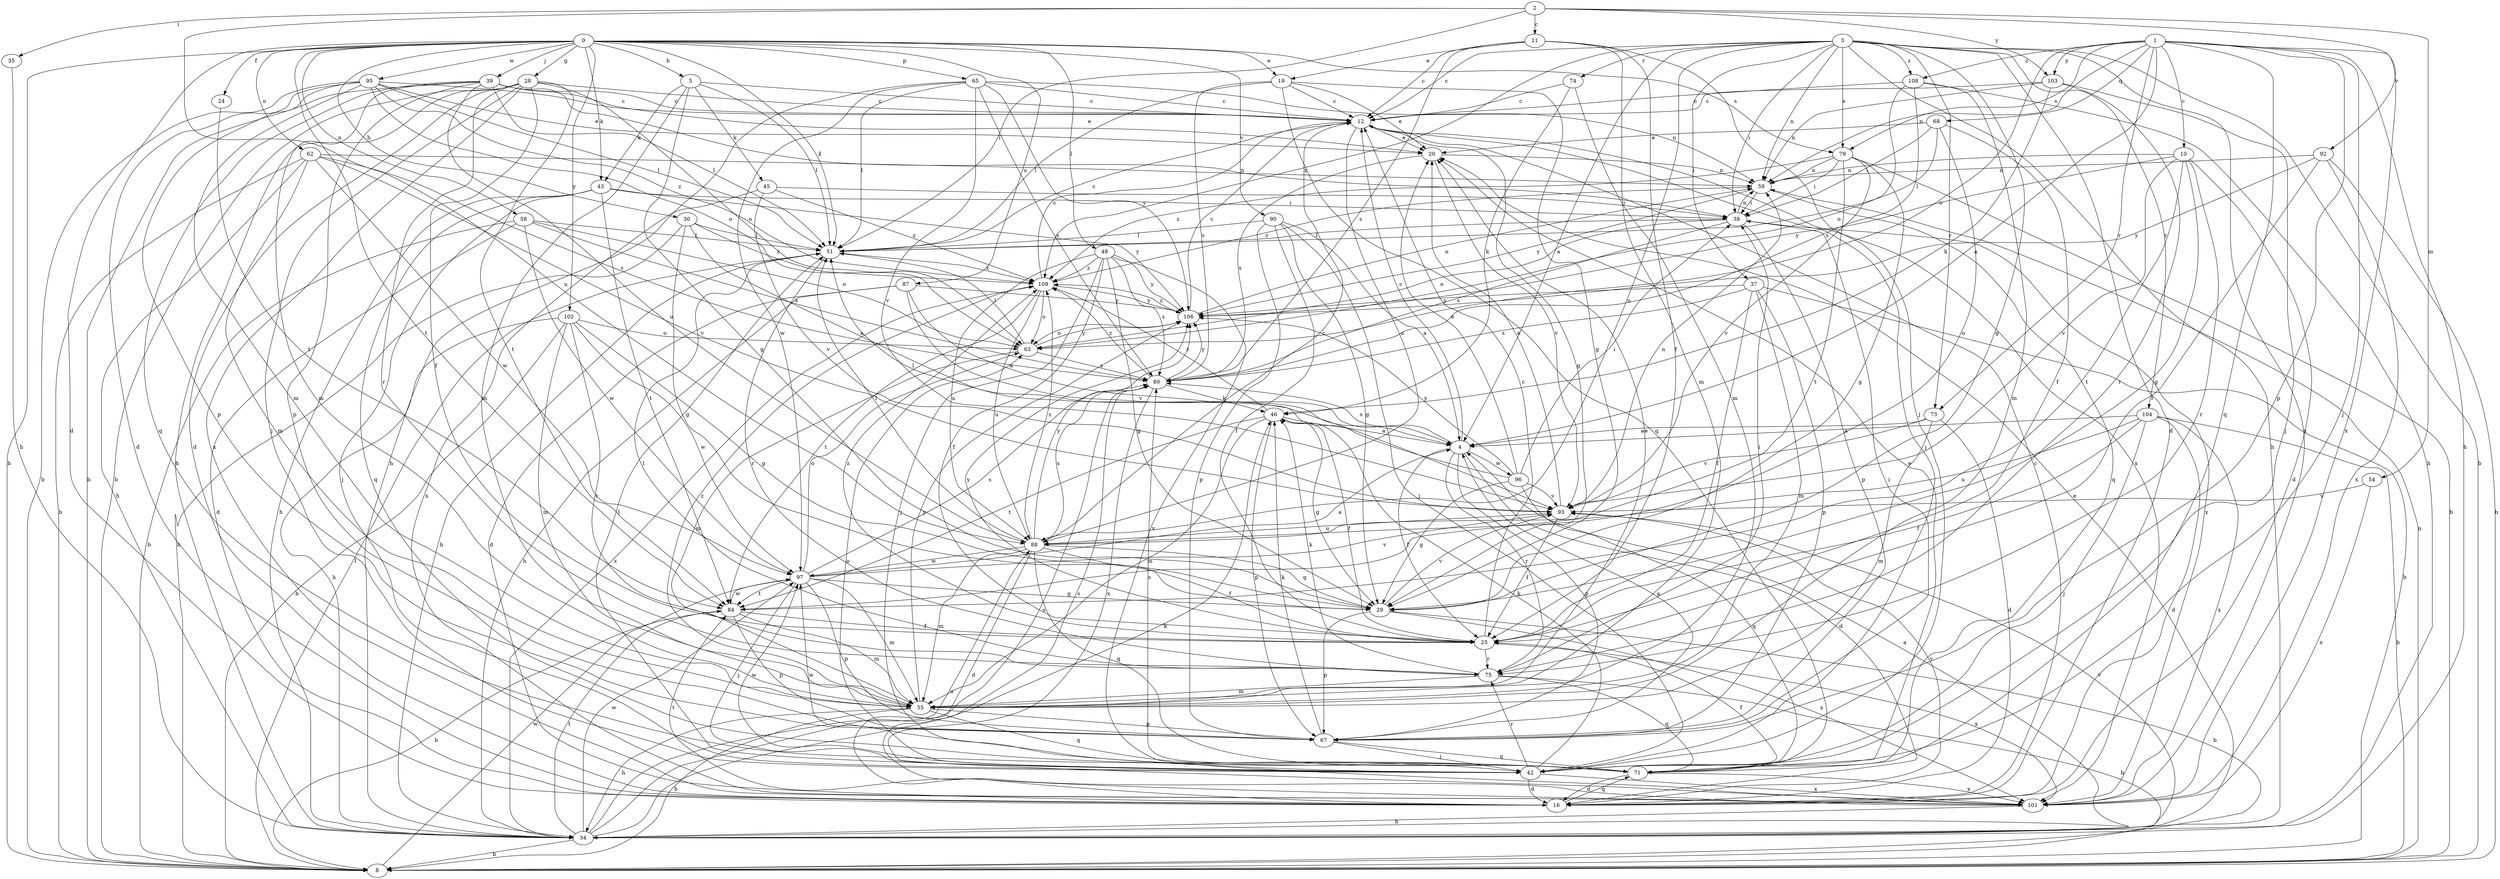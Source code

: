 strict digraph  {
0;
1;
2;
3;
4;
5;
8;
10;
11;
12;
16;
19;
20;
24;
25;
28;
29;
30;
34;
35;
37;
38;
39;
42;
43;
45;
46;
48;
51;
54;
55;
58;
59;
62;
63;
65;
67;
68;
71;
73;
74;
75;
79;
80;
84;
87;
88;
90;
92;
93;
95;
96;
97;
101;
102;
103;
104;
106;
108;
109;
0 -> 5  [label=b];
0 -> 8  [label=b];
0 -> 16  [label=d];
0 -> 19  [label=e];
0 -> 24  [label=f];
0 -> 28  [label=g];
0 -> 30  [label=h];
0 -> 39  [label=j];
0 -> 43  [label=k];
0 -> 48  [label=l];
0 -> 51  [label=l];
0 -> 58  [label=n];
0 -> 62  [label=o];
0 -> 65  [label=p];
0 -> 79  [label=s];
0 -> 84  [label=t];
0 -> 87  [label=u];
0 -> 90  [label=v];
0 -> 95  [label=w];
0 -> 102  [label=y];
1 -> 4  [label=a];
1 -> 10  [label=c];
1 -> 34  [label=h];
1 -> 42  [label=j];
1 -> 59  [label=n];
1 -> 63  [label=o];
1 -> 67  [label=p];
1 -> 68  [label=q];
1 -> 71  [label=q];
1 -> 73  [label=r];
1 -> 79  [label=s];
1 -> 101  [label=x];
1 -> 103  [label=y];
1 -> 108  [label=z];
2 -> 11  [label=c];
2 -> 35  [label=i];
2 -> 51  [label=l];
2 -> 54  [label=m];
2 -> 88  [label=u];
2 -> 92  [label=v];
2 -> 103  [label=y];
3 -> 4  [label=a];
3 -> 8  [label=b];
3 -> 12  [label=c];
3 -> 16  [label=d];
3 -> 29  [label=g];
3 -> 34  [label=h];
3 -> 37  [label=i];
3 -> 38  [label=i];
3 -> 59  [label=n];
3 -> 73  [label=r];
3 -> 74  [label=r];
3 -> 79  [label=s];
3 -> 88  [label=u];
3 -> 101  [label=x];
3 -> 104  [label=y];
3 -> 108  [label=z];
3 -> 109  [label=z];
4 -> 12  [label=c];
4 -> 16  [label=d];
4 -> 25  [label=f];
4 -> 67  [label=p];
4 -> 75  [label=r];
4 -> 80  [label=s];
4 -> 96  [label=w];
5 -> 12  [label=c];
5 -> 29  [label=g];
5 -> 43  [label=k];
5 -> 45  [label=k];
5 -> 51  [label=l];
5 -> 55  [label=m];
8 -> 51  [label=l];
8 -> 59  [label=n];
8 -> 97  [label=w];
10 -> 16  [label=d];
10 -> 29  [label=g];
10 -> 59  [label=n];
10 -> 75  [label=r];
10 -> 84  [label=t];
10 -> 93  [label=v];
10 -> 106  [label=y];
11 -> 12  [label=c];
11 -> 19  [label=e];
11 -> 25  [label=f];
11 -> 42  [label=j];
11 -> 55  [label=m];
11 -> 80  [label=s];
12 -> 20  [label=e];
12 -> 29  [label=g];
12 -> 42  [label=j];
12 -> 88  [label=u];
12 -> 101  [label=x];
16 -> 12  [label=c];
16 -> 71  [label=q];
16 -> 93  [label=v];
19 -> 12  [label=c];
19 -> 20  [label=e];
19 -> 29  [label=g];
19 -> 51  [label=l];
19 -> 71  [label=q];
19 -> 80  [label=s];
20 -> 59  [label=n];
20 -> 80  [label=s];
20 -> 93  [label=v];
24 -> 84  [label=t];
25 -> 12  [label=c];
25 -> 75  [label=r];
25 -> 101  [label=x];
25 -> 106  [label=y];
25 -> 109  [label=z];
28 -> 8  [label=b];
28 -> 12  [label=c];
28 -> 16  [label=d];
28 -> 25  [label=f];
28 -> 34  [label=h];
28 -> 42  [label=j];
28 -> 63  [label=o];
28 -> 75  [label=r];
28 -> 84  [label=t];
28 -> 101  [label=x];
29 -> 8  [label=b];
29 -> 67  [label=p];
29 -> 93  [label=v];
29 -> 101  [label=x];
30 -> 4  [label=a];
30 -> 8  [label=b];
30 -> 29  [label=g];
30 -> 51  [label=l];
30 -> 109  [label=z];
34 -> 4  [label=a];
34 -> 8  [label=b];
34 -> 20  [label=e];
34 -> 46  [label=k];
34 -> 80  [label=s];
34 -> 84  [label=t];
34 -> 88  [label=u];
34 -> 93  [label=v];
34 -> 97  [label=w];
34 -> 109  [label=z];
35 -> 34  [label=h];
37 -> 8  [label=b];
37 -> 25  [label=f];
37 -> 55  [label=m];
37 -> 67  [label=p];
37 -> 80  [label=s];
37 -> 106  [label=y];
38 -> 51  [label=l];
38 -> 59  [label=n];
38 -> 63  [label=o];
38 -> 67  [label=p];
38 -> 80  [label=s];
38 -> 101  [label=x];
39 -> 8  [label=b];
39 -> 12  [label=c];
39 -> 20  [label=e];
39 -> 38  [label=i];
39 -> 51  [label=l];
39 -> 55  [label=m];
39 -> 67  [label=p];
39 -> 71  [label=q];
39 -> 88  [label=u];
42 -> 16  [label=d];
42 -> 46  [label=k];
42 -> 51  [label=l];
42 -> 63  [label=o];
42 -> 75  [label=r];
42 -> 80  [label=s];
42 -> 97  [label=w];
42 -> 101  [label=x];
43 -> 34  [label=h];
43 -> 38  [label=i];
43 -> 42  [label=j];
43 -> 71  [label=q];
43 -> 84  [label=t];
43 -> 106  [label=y];
45 -> 38  [label=i];
45 -> 93  [label=v];
45 -> 101  [label=x];
45 -> 109  [label=z];
46 -> 4  [label=a];
46 -> 25  [label=f];
46 -> 29  [label=g];
46 -> 55  [label=m];
46 -> 67  [label=p];
46 -> 84  [label=t];
46 -> 109  [label=z];
48 -> 25  [label=f];
48 -> 29  [label=g];
48 -> 42  [label=j];
48 -> 80  [label=s];
48 -> 88  [label=u];
48 -> 101  [label=x];
48 -> 106  [label=y];
48 -> 109  [label=z];
51 -> 12  [label=c];
51 -> 34  [label=h];
51 -> 75  [label=r];
51 -> 109  [label=z];
54 -> 93  [label=v];
54 -> 101  [label=x];
55 -> 8  [label=b];
55 -> 20  [label=e];
55 -> 34  [label=h];
55 -> 67  [label=p];
55 -> 71  [label=q];
55 -> 106  [label=y];
55 -> 109  [label=z];
58 -> 8  [label=b];
58 -> 16  [label=d];
58 -> 51  [label=l];
58 -> 63  [label=o];
58 -> 80  [label=s];
58 -> 97  [label=w];
59 -> 38  [label=i];
59 -> 71  [label=q];
59 -> 106  [label=y];
59 -> 109  [label=z];
62 -> 8  [label=b];
62 -> 34  [label=h];
62 -> 55  [label=m];
62 -> 59  [label=n];
62 -> 80  [label=s];
62 -> 93  [label=v];
62 -> 97  [label=w];
63 -> 51  [label=l];
63 -> 55  [label=m];
63 -> 80  [label=s];
63 -> 106  [label=y];
65 -> 12  [label=c];
65 -> 34  [label=h];
65 -> 51  [label=l];
65 -> 59  [label=n];
65 -> 80  [label=s];
65 -> 93  [label=v];
65 -> 97  [label=w];
65 -> 106  [label=y];
67 -> 4  [label=a];
67 -> 38  [label=i];
67 -> 42  [label=j];
67 -> 46  [label=k];
67 -> 71  [label=q];
68 -> 20  [label=e];
68 -> 25  [label=f];
68 -> 38  [label=i];
68 -> 51  [label=l];
68 -> 88  [label=u];
71 -> 16  [label=d];
71 -> 20  [label=e];
71 -> 25  [label=f];
71 -> 97  [label=w];
71 -> 101  [label=x];
73 -> 4  [label=a];
73 -> 16  [label=d];
73 -> 55  [label=m];
73 -> 93  [label=v];
74 -> 12  [label=c];
74 -> 46  [label=k];
74 -> 55  [label=m];
75 -> 8  [label=b];
75 -> 38  [label=i];
75 -> 46  [label=k];
75 -> 51  [label=l];
75 -> 55  [label=m];
75 -> 71  [label=q];
79 -> 8  [label=b];
79 -> 29  [label=g];
79 -> 38  [label=i];
79 -> 59  [label=n];
79 -> 84  [label=t];
79 -> 93  [label=v];
79 -> 109  [label=z];
80 -> 46  [label=k];
80 -> 101  [label=x];
80 -> 106  [label=y];
80 -> 109  [label=z];
84 -> 8  [label=b];
84 -> 25  [label=f];
84 -> 55  [label=m];
84 -> 67  [label=p];
84 -> 97  [label=w];
87 -> 4  [label=a];
87 -> 16  [label=d];
87 -> 34  [label=h];
87 -> 93  [label=v];
87 -> 106  [label=y];
88 -> 12  [label=c];
88 -> 16  [label=d];
88 -> 25  [label=f];
88 -> 29  [label=g];
88 -> 51  [label=l];
88 -> 55  [label=m];
88 -> 71  [label=q];
88 -> 80  [label=s];
88 -> 97  [label=w];
88 -> 106  [label=y];
88 -> 109  [label=z];
90 -> 4  [label=a];
90 -> 25  [label=f];
90 -> 29  [label=g];
90 -> 42  [label=j];
90 -> 51  [label=l];
90 -> 67  [label=p];
92 -> 8  [label=b];
92 -> 25  [label=f];
92 -> 59  [label=n];
92 -> 101  [label=x];
92 -> 106  [label=y];
93 -> 20  [label=e];
93 -> 25  [label=f];
93 -> 59  [label=n];
93 -> 88  [label=u];
95 -> 8  [label=b];
95 -> 12  [label=c];
95 -> 16  [label=d];
95 -> 20  [label=e];
95 -> 51  [label=l];
95 -> 55  [label=m];
95 -> 63  [label=o];
95 -> 67  [label=p];
95 -> 109  [label=z];
96 -> 20  [label=e];
96 -> 29  [label=g];
96 -> 38  [label=i];
96 -> 51  [label=l];
96 -> 71  [label=q];
96 -> 93  [label=v];
96 -> 106  [label=y];
97 -> 4  [label=a];
97 -> 29  [label=g];
97 -> 42  [label=j];
97 -> 55  [label=m];
97 -> 63  [label=o];
97 -> 67  [label=p];
97 -> 80  [label=s];
97 -> 84  [label=t];
97 -> 93  [label=v];
101 -> 34  [label=h];
101 -> 80  [label=s];
101 -> 84  [label=t];
102 -> 8  [label=b];
102 -> 29  [label=g];
102 -> 34  [label=h];
102 -> 55  [label=m];
102 -> 63  [label=o];
102 -> 75  [label=r];
102 -> 97  [label=w];
103 -> 12  [label=c];
103 -> 42  [label=j];
103 -> 46  [label=k];
103 -> 59  [label=n];
103 -> 75  [label=r];
104 -> 4  [label=a];
104 -> 8  [label=b];
104 -> 16  [label=d];
104 -> 25  [label=f];
104 -> 42  [label=j];
104 -> 88  [label=u];
104 -> 101  [label=x];
106 -> 12  [label=c];
106 -> 59  [label=n];
106 -> 63  [label=o];
106 -> 109  [label=z];
108 -> 12  [label=c];
108 -> 34  [label=h];
108 -> 55  [label=m];
108 -> 63  [label=o];
108 -> 80  [label=s];
109 -> 12  [label=c];
109 -> 63  [label=o];
109 -> 84  [label=t];
109 -> 88  [label=u];
109 -> 106  [label=y];
}
